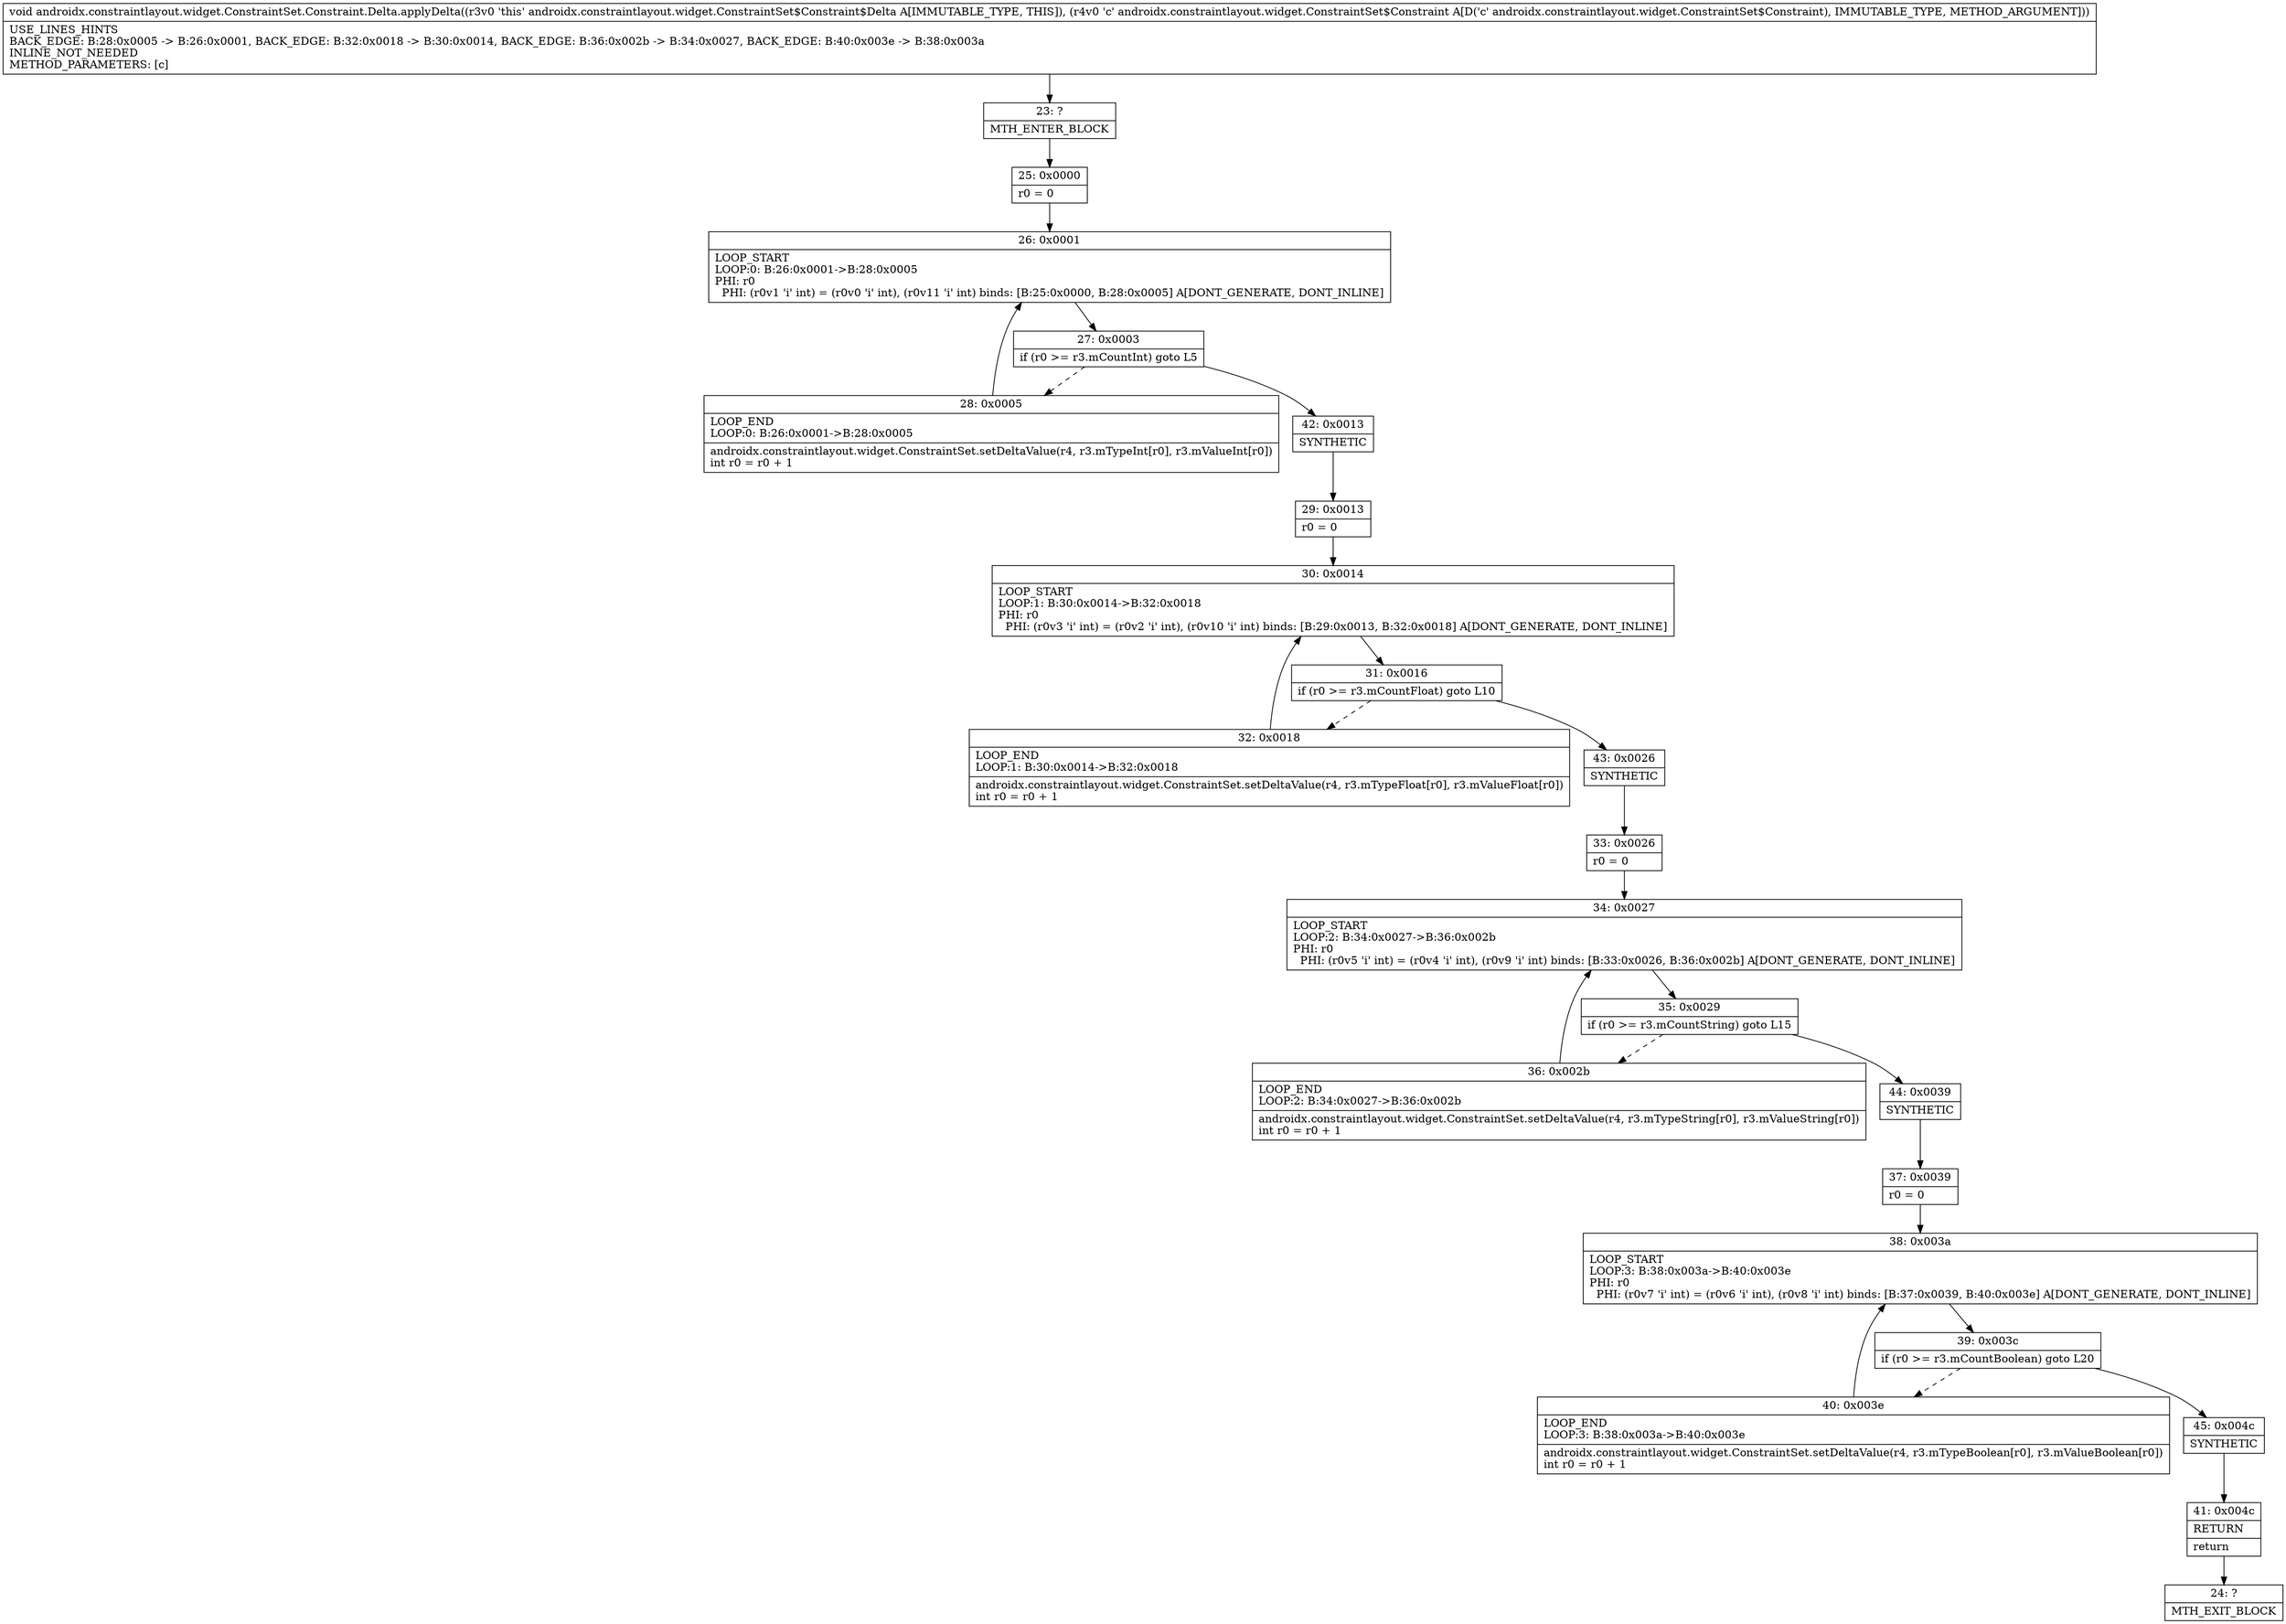digraph "CFG forandroidx.constraintlayout.widget.ConstraintSet.Constraint.Delta.applyDelta(Landroidx\/constraintlayout\/widget\/ConstraintSet$Constraint;)V" {
Node_23 [shape=record,label="{23\:\ ?|MTH_ENTER_BLOCK\l}"];
Node_25 [shape=record,label="{25\:\ 0x0000|r0 = 0\l}"];
Node_26 [shape=record,label="{26\:\ 0x0001|LOOP_START\lLOOP:0: B:26:0x0001\-\>B:28:0x0005\lPHI: r0 \l  PHI: (r0v1 'i' int) = (r0v0 'i' int), (r0v11 'i' int) binds: [B:25:0x0000, B:28:0x0005] A[DONT_GENERATE, DONT_INLINE]\l}"];
Node_27 [shape=record,label="{27\:\ 0x0003|if (r0 \>= r3.mCountInt) goto L5\l}"];
Node_28 [shape=record,label="{28\:\ 0x0005|LOOP_END\lLOOP:0: B:26:0x0001\-\>B:28:0x0005\l|androidx.constraintlayout.widget.ConstraintSet.setDeltaValue(r4, r3.mTypeInt[r0], r3.mValueInt[r0])\lint r0 = r0 + 1\l}"];
Node_42 [shape=record,label="{42\:\ 0x0013|SYNTHETIC\l}"];
Node_29 [shape=record,label="{29\:\ 0x0013|r0 = 0\l}"];
Node_30 [shape=record,label="{30\:\ 0x0014|LOOP_START\lLOOP:1: B:30:0x0014\-\>B:32:0x0018\lPHI: r0 \l  PHI: (r0v3 'i' int) = (r0v2 'i' int), (r0v10 'i' int) binds: [B:29:0x0013, B:32:0x0018] A[DONT_GENERATE, DONT_INLINE]\l}"];
Node_31 [shape=record,label="{31\:\ 0x0016|if (r0 \>= r3.mCountFloat) goto L10\l}"];
Node_32 [shape=record,label="{32\:\ 0x0018|LOOP_END\lLOOP:1: B:30:0x0014\-\>B:32:0x0018\l|androidx.constraintlayout.widget.ConstraintSet.setDeltaValue(r4, r3.mTypeFloat[r0], r3.mValueFloat[r0])\lint r0 = r0 + 1\l}"];
Node_43 [shape=record,label="{43\:\ 0x0026|SYNTHETIC\l}"];
Node_33 [shape=record,label="{33\:\ 0x0026|r0 = 0\l}"];
Node_34 [shape=record,label="{34\:\ 0x0027|LOOP_START\lLOOP:2: B:34:0x0027\-\>B:36:0x002b\lPHI: r0 \l  PHI: (r0v5 'i' int) = (r0v4 'i' int), (r0v9 'i' int) binds: [B:33:0x0026, B:36:0x002b] A[DONT_GENERATE, DONT_INLINE]\l}"];
Node_35 [shape=record,label="{35\:\ 0x0029|if (r0 \>= r3.mCountString) goto L15\l}"];
Node_36 [shape=record,label="{36\:\ 0x002b|LOOP_END\lLOOP:2: B:34:0x0027\-\>B:36:0x002b\l|androidx.constraintlayout.widget.ConstraintSet.setDeltaValue(r4, r3.mTypeString[r0], r3.mValueString[r0])\lint r0 = r0 + 1\l}"];
Node_44 [shape=record,label="{44\:\ 0x0039|SYNTHETIC\l}"];
Node_37 [shape=record,label="{37\:\ 0x0039|r0 = 0\l}"];
Node_38 [shape=record,label="{38\:\ 0x003a|LOOP_START\lLOOP:3: B:38:0x003a\-\>B:40:0x003e\lPHI: r0 \l  PHI: (r0v7 'i' int) = (r0v6 'i' int), (r0v8 'i' int) binds: [B:37:0x0039, B:40:0x003e] A[DONT_GENERATE, DONT_INLINE]\l}"];
Node_39 [shape=record,label="{39\:\ 0x003c|if (r0 \>= r3.mCountBoolean) goto L20\l}"];
Node_40 [shape=record,label="{40\:\ 0x003e|LOOP_END\lLOOP:3: B:38:0x003a\-\>B:40:0x003e\l|androidx.constraintlayout.widget.ConstraintSet.setDeltaValue(r4, r3.mTypeBoolean[r0], r3.mValueBoolean[r0])\lint r0 = r0 + 1\l}"];
Node_45 [shape=record,label="{45\:\ 0x004c|SYNTHETIC\l}"];
Node_41 [shape=record,label="{41\:\ 0x004c|RETURN\l|return\l}"];
Node_24 [shape=record,label="{24\:\ ?|MTH_EXIT_BLOCK\l}"];
MethodNode[shape=record,label="{void androidx.constraintlayout.widget.ConstraintSet.Constraint.Delta.applyDelta((r3v0 'this' androidx.constraintlayout.widget.ConstraintSet$Constraint$Delta A[IMMUTABLE_TYPE, THIS]), (r4v0 'c' androidx.constraintlayout.widget.ConstraintSet$Constraint A[D('c' androidx.constraintlayout.widget.ConstraintSet$Constraint), IMMUTABLE_TYPE, METHOD_ARGUMENT]))  | USE_LINES_HINTS\lBACK_EDGE: B:28:0x0005 \-\> B:26:0x0001, BACK_EDGE: B:32:0x0018 \-\> B:30:0x0014, BACK_EDGE: B:36:0x002b \-\> B:34:0x0027, BACK_EDGE: B:40:0x003e \-\> B:38:0x003a\lINLINE_NOT_NEEDED\lMETHOD_PARAMETERS: [c]\l}"];
MethodNode -> Node_23;Node_23 -> Node_25;
Node_25 -> Node_26;
Node_26 -> Node_27;
Node_27 -> Node_28[style=dashed];
Node_27 -> Node_42;
Node_28 -> Node_26;
Node_42 -> Node_29;
Node_29 -> Node_30;
Node_30 -> Node_31;
Node_31 -> Node_32[style=dashed];
Node_31 -> Node_43;
Node_32 -> Node_30;
Node_43 -> Node_33;
Node_33 -> Node_34;
Node_34 -> Node_35;
Node_35 -> Node_36[style=dashed];
Node_35 -> Node_44;
Node_36 -> Node_34;
Node_44 -> Node_37;
Node_37 -> Node_38;
Node_38 -> Node_39;
Node_39 -> Node_40[style=dashed];
Node_39 -> Node_45;
Node_40 -> Node_38;
Node_45 -> Node_41;
Node_41 -> Node_24;
}

